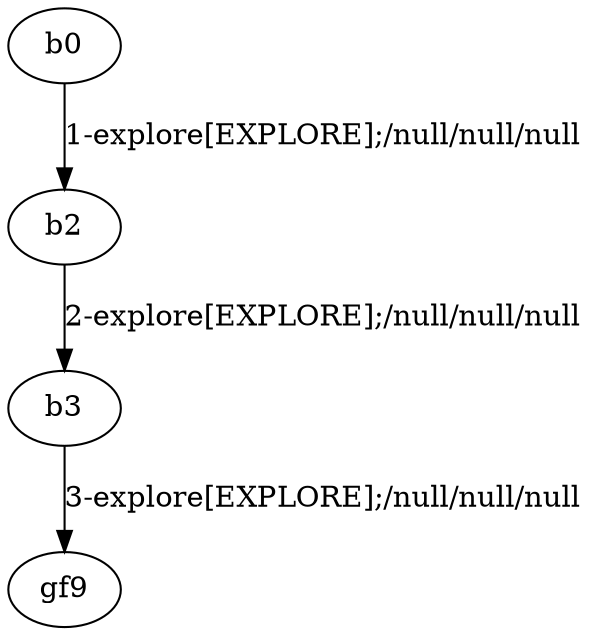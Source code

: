 # Total number of goals covered by this test: 1
# b3 --> gf9

digraph g {
"b0" -> "b2" [label = "1-explore[EXPLORE];/null/null/null"];
"b2" -> "b3" [label = "2-explore[EXPLORE];/null/null/null"];
"b3" -> "gf9" [label = "3-explore[EXPLORE];/null/null/null"];
}